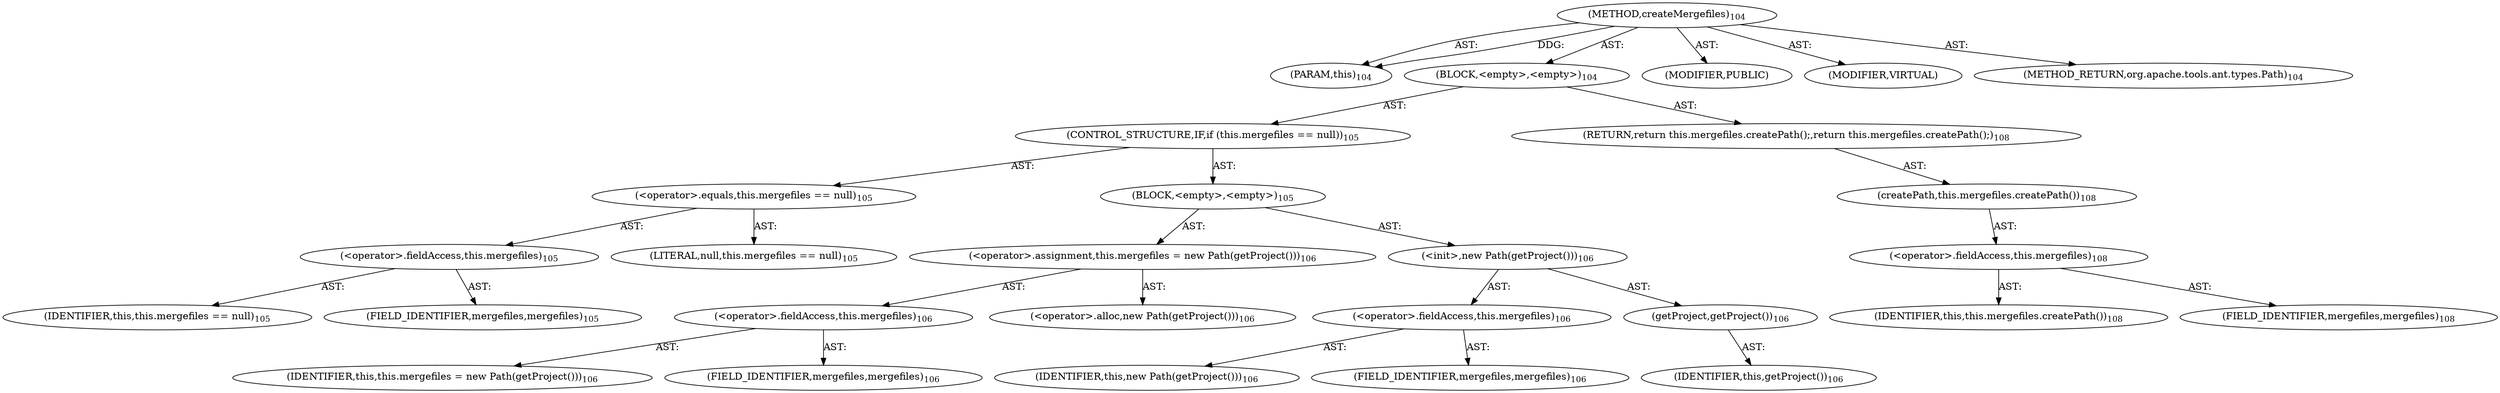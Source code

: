 digraph "createMergefiles" {  
"111669149697" [label = <(METHOD,createMergefiles)<SUB>104</SUB>> ]
"115964116993" [label = <(PARAM,this)<SUB>104</SUB>> ]
"25769803777" [label = <(BLOCK,&lt;empty&gt;,&lt;empty&gt;)<SUB>104</SUB>> ]
"47244640256" [label = <(CONTROL_STRUCTURE,IF,if (this.mergefiles == null))<SUB>105</SUB>> ]
"30064771074" [label = <(&lt;operator&gt;.equals,this.mergefiles == null)<SUB>105</SUB>> ]
"30064771075" [label = <(&lt;operator&gt;.fieldAccess,this.mergefiles)<SUB>105</SUB>> ]
"68719476737" [label = <(IDENTIFIER,this,this.mergefiles == null)<SUB>105</SUB>> ]
"55834574849" [label = <(FIELD_IDENTIFIER,mergefiles,mergefiles)<SUB>105</SUB>> ]
"90194313216" [label = <(LITERAL,null,this.mergefiles == null)<SUB>105</SUB>> ]
"25769803778" [label = <(BLOCK,&lt;empty&gt;,&lt;empty&gt;)<SUB>105</SUB>> ]
"30064771076" [label = <(&lt;operator&gt;.assignment,this.mergefiles = new Path(getProject()))<SUB>106</SUB>> ]
"30064771077" [label = <(&lt;operator&gt;.fieldAccess,this.mergefiles)<SUB>106</SUB>> ]
"68719476738" [label = <(IDENTIFIER,this,this.mergefiles = new Path(getProject()))<SUB>106</SUB>> ]
"55834574850" [label = <(FIELD_IDENTIFIER,mergefiles,mergefiles)<SUB>106</SUB>> ]
"30064771078" [label = <(&lt;operator&gt;.alloc,new Path(getProject()))<SUB>106</SUB>> ]
"30064771079" [label = <(&lt;init&gt;,new Path(getProject()))<SUB>106</SUB>> ]
"30064771080" [label = <(&lt;operator&gt;.fieldAccess,this.mergefiles)<SUB>106</SUB>> ]
"68719476764" [label = <(IDENTIFIER,this,new Path(getProject()))<SUB>106</SUB>> ]
"55834574851" [label = <(FIELD_IDENTIFIER,mergefiles,mergefiles)<SUB>106</SUB>> ]
"30064771081" [label = <(getProject,getProject())<SUB>106</SUB>> ]
"68719476739" [label = <(IDENTIFIER,this,getProject())<SUB>106</SUB>> ]
"146028888064" [label = <(RETURN,return this.mergefiles.createPath();,return this.mergefiles.createPath();)<SUB>108</SUB>> ]
"30064771082" [label = <(createPath,this.mergefiles.createPath())<SUB>108</SUB>> ]
"30064771083" [label = <(&lt;operator&gt;.fieldAccess,this.mergefiles)<SUB>108</SUB>> ]
"68719476740" [label = <(IDENTIFIER,this,this.mergefiles.createPath())<SUB>108</SUB>> ]
"55834574852" [label = <(FIELD_IDENTIFIER,mergefiles,mergefiles)<SUB>108</SUB>> ]
"133143986178" [label = <(MODIFIER,PUBLIC)> ]
"133143986179" [label = <(MODIFIER,VIRTUAL)> ]
"128849018881" [label = <(METHOD_RETURN,org.apache.tools.ant.types.Path)<SUB>104</SUB>> ]
  "111669149697" -> "115964116993"  [ label = "AST: "] 
  "111669149697" -> "25769803777"  [ label = "AST: "] 
  "111669149697" -> "133143986178"  [ label = "AST: "] 
  "111669149697" -> "133143986179"  [ label = "AST: "] 
  "111669149697" -> "128849018881"  [ label = "AST: "] 
  "25769803777" -> "47244640256"  [ label = "AST: "] 
  "25769803777" -> "146028888064"  [ label = "AST: "] 
  "47244640256" -> "30064771074"  [ label = "AST: "] 
  "47244640256" -> "25769803778"  [ label = "AST: "] 
  "30064771074" -> "30064771075"  [ label = "AST: "] 
  "30064771074" -> "90194313216"  [ label = "AST: "] 
  "30064771075" -> "68719476737"  [ label = "AST: "] 
  "30064771075" -> "55834574849"  [ label = "AST: "] 
  "25769803778" -> "30064771076"  [ label = "AST: "] 
  "25769803778" -> "30064771079"  [ label = "AST: "] 
  "30064771076" -> "30064771077"  [ label = "AST: "] 
  "30064771076" -> "30064771078"  [ label = "AST: "] 
  "30064771077" -> "68719476738"  [ label = "AST: "] 
  "30064771077" -> "55834574850"  [ label = "AST: "] 
  "30064771079" -> "30064771080"  [ label = "AST: "] 
  "30064771079" -> "30064771081"  [ label = "AST: "] 
  "30064771080" -> "68719476764"  [ label = "AST: "] 
  "30064771080" -> "55834574851"  [ label = "AST: "] 
  "30064771081" -> "68719476739"  [ label = "AST: "] 
  "146028888064" -> "30064771082"  [ label = "AST: "] 
  "30064771082" -> "30064771083"  [ label = "AST: "] 
  "30064771083" -> "68719476740"  [ label = "AST: "] 
  "30064771083" -> "55834574852"  [ label = "AST: "] 
  "111669149697" -> "115964116993"  [ label = "DDG: "] 
}
